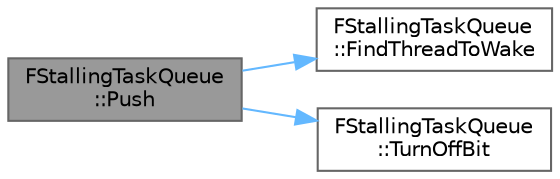 digraph "FStallingTaskQueue::Push"
{
 // INTERACTIVE_SVG=YES
 // LATEX_PDF_SIZE
  bgcolor="transparent";
  edge [fontname=Helvetica,fontsize=10,labelfontname=Helvetica,labelfontsize=10];
  node [fontname=Helvetica,fontsize=10,shape=box,height=0.2,width=0.4];
  rankdir="LR";
  Node1 [id="Node000001",label="FStallingTaskQueue\l::Push",height=0.2,width=0.4,color="gray40", fillcolor="grey60", style="filled", fontcolor="black",tooltip=" "];
  Node1 -> Node2 [id="edge1_Node000001_Node000002",color="steelblue1",style="solid",tooltip=" "];
  Node2 [id="Node000002",label="FStallingTaskQueue\l::FindThreadToWake",height=0.2,width=0.4,color="grey40", fillcolor="white", style="filled",URL="$d1/d38/classFStallingTaskQueue.html#af85a4674702a99e651709ca4bb3a2b1e",tooltip=" "];
  Node1 -> Node3 [id="edge2_Node000001_Node000003",color="steelblue1",style="solid",tooltip=" "];
  Node3 [id="Node000003",label="FStallingTaskQueue\l::TurnOffBit",height=0.2,width=0.4,color="grey40", fillcolor="white", style="filled",URL="$d1/d38/classFStallingTaskQueue.html#a24dae04cfbae73a681b879069153911d",tooltip=" "];
}
